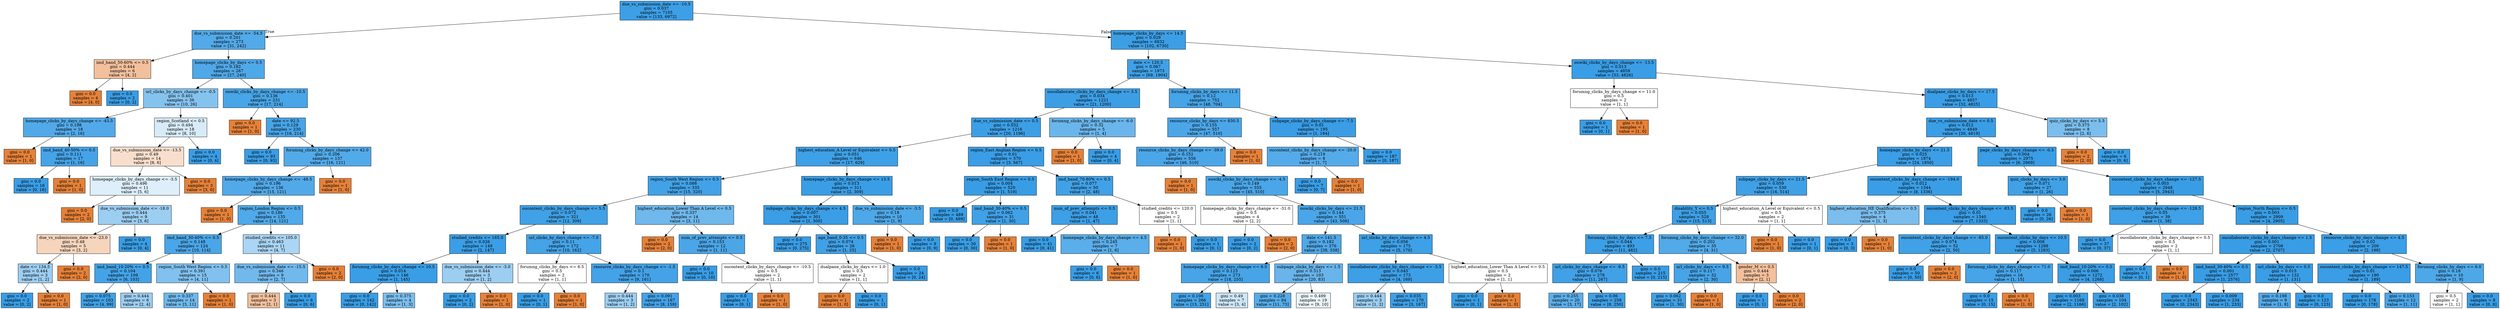 digraph Tree {
node [shape=box, style="filled", color="black"] ;
0 [label="due_vs_submission_date <= -10.5\ngini = 0.037\nsamples = 7105\nvalue = [133, 6972]", fillcolor="#399de5fa"] ;
1 [label="due_vs_submission_date <= -54.5\ngini = 0.201\nsamples = 273\nvalue = [31, 242]", fillcolor="#399de5de"] ;
0 -> 1 [labeldistance=2.5, labelangle=45, headlabel="True"] ;
2 [label="imd_band_50-60% <= 0.5\ngini = 0.444\nsamples = 6\nvalue = [4, 2]", fillcolor="#e581397f"] ;
1 -> 2 ;
3 [label="gini = 0.0\nsamples = 4\nvalue = [4, 0]", fillcolor="#e58139ff"] ;
2 -> 3 ;
4 [label="gini = 0.0\nsamples = 2\nvalue = [0, 2]", fillcolor="#399de5ff"] ;
2 -> 4 ;
5 [label="homepage_clicks_by_days <= 0.5\ngini = 0.182\nsamples = 267\nvalue = [27, 240]", fillcolor="#399de5e2"] ;
1 -> 5 ;
6 [label="url_clicks_by_days_change <= -0.5\ngini = 0.401\nsamples = 36\nvalue = [10, 26]", fillcolor="#399de59d"] ;
5 -> 6 ;
7 [label="homepage_clicks_by_days_change <= -43.5\ngini = 0.198\nsamples = 18\nvalue = [2, 16]", fillcolor="#399de5df"] ;
6 -> 7 ;
8 [label="gini = 0.0\nsamples = 1\nvalue = [1, 0]", fillcolor="#e58139ff"] ;
7 -> 8 ;
9 [label="imd_band_40-50% <= 0.5\ngini = 0.111\nsamples = 17\nvalue = [1, 16]", fillcolor="#399de5ef"] ;
7 -> 9 ;
10 [label="gini = 0.0\nsamples = 16\nvalue = [0, 16]", fillcolor="#399de5ff"] ;
9 -> 10 ;
11 [label="gini = 0.0\nsamples = 1\nvalue = [1, 0]", fillcolor="#e58139ff"] ;
9 -> 11 ;
12 [label="region_Scotland <= 0.5\ngini = 0.494\nsamples = 18\nvalue = [8, 10]", fillcolor="#399de533"] ;
6 -> 12 ;
13 [label="due_vs_submission_date <= -13.5\ngini = 0.49\nsamples = 14\nvalue = [8, 6]", fillcolor="#e5813940"] ;
12 -> 13 ;
14 [label="homepage_clicks_by_days_change <= -3.5\ngini = 0.496\nsamples = 11\nvalue = [5, 6]", fillcolor="#399de52a"] ;
13 -> 14 ;
15 [label="gini = 0.0\nsamples = 2\nvalue = [2, 0]", fillcolor="#e58139ff"] ;
14 -> 15 ;
16 [label="due_vs_submission_date <= -18.0\ngini = 0.444\nsamples = 9\nvalue = [3, 6]", fillcolor="#399de57f"] ;
14 -> 16 ;
17 [label="due_vs_submission_date <= -23.0\ngini = 0.48\nsamples = 5\nvalue = [3, 2]", fillcolor="#e5813955"] ;
16 -> 17 ;
18 [label="date <= 134.5\ngini = 0.444\nsamples = 3\nvalue = [1, 2]", fillcolor="#399de57f"] ;
17 -> 18 ;
19 [label="gini = 0.0\nsamples = 2\nvalue = [0, 2]", fillcolor="#399de5ff"] ;
18 -> 19 ;
20 [label="gini = 0.0\nsamples = 1\nvalue = [1, 0]", fillcolor="#e58139ff"] ;
18 -> 20 ;
21 [label="gini = 0.0\nsamples = 2\nvalue = [2, 0]", fillcolor="#e58139ff"] ;
17 -> 21 ;
22 [label="gini = 0.0\nsamples = 4\nvalue = [0, 4]", fillcolor="#399de5ff"] ;
16 -> 22 ;
23 [label="gini = 0.0\nsamples = 3\nvalue = [3, 0]", fillcolor="#e58139ff"] ;
13 -> 23 ;
24 [label="gini = 0.0\nsamples = 4\nvalue = [0, 4]", fillcolor="#399de5ff"] ;
12 -> 24 ;
25 [label="ouwiki_clicks_by_days_change <= -10.5\ngini = 0.136\nsamples = 231\nvalue = [17, 214]", fillcolor="#399de5eb"] ;
5 -> 25 ;
26 [label="gini = 0.0\nsamples = 1\nvalue = [1, 0]", fillcolor="#e58139ff"] ;
25 -> 26 ;
27 [label="date <= 92.5\ngini = 0.129\nsamples = 230\nvalue = [16, 214]", fillcolor="#399de5ec"] ;
25 -> 27 ;
28 [label="gini = 0.0\nsamples = 93\nvalue = [0, 93]", fillcolor="#399de5ff"] ;
27 -> 28 ;
29 [label="forumng_clicks_by_days_change <= 42.0\ngini = 0.206\nsamples = 137\nvalue = [16, 121]", fillcolor="#399de5dd"] ;
27 -> 29 ;
30 [label="homepage_clicks_by_days_change <= -48.5\ngini = 0.196\nsamples = 136\nvalue = [15, 121]", fillcolor="#399de5df"] ;
29 -> 30 ;
31 [label="gini = 0.0\nsamples = 1\nvalue = [1, 0]", fillcolor="#e58139ff"] ;
30 -> 31 ;
32 [label="region_London Region <= 0.5\ngini = 0.186\nsamples = 135\nvalue = [14, 121]", fillcolor="#399de5e1"] ;
30 -> 32 ;
33 [label="imd_band_30-40% <= 0.5\ngini = 0.148\nsamples = 124\nvalue = [10, 114]", fillcolor="#399de5e9"] ;
32 -> 33 ;
34 [label="imd_band_10-20% <= 0.5\ngini = 0.104\nsamples = 109\nvalue = [6, 103]", fillcolor="#399de5f0"] ;
33 -> 34 ;
35 [label="gini = 0.075\nsamples = 103\nvalue = [4, 99]", fillcolor="#399de5f5"] ;
34 -> 35 ;
36 [label="gini = 0.444\nsamples = 6\nvalue = [2, 4]", fillcolor="#399de57f"] ;
34 -> 36 ;
37 [label="region_South West Region <= 0.5\ngini = 0.391\nsamples = 15\nvalue = [4, 11]", fillcolor="#399de5a2"] ;
33 -> 37 ;
38 [label="gini = 0.337\nsamples = 14\nvalue = [3, 11]", fillcolor="#399de5b9"] ;
37 -> 38 ;
39 [label="gini = 0.0\nsamples = 1\nvalue = [1, 0]", fillcolor="#e58139ff"] ;
37 -> 39 ;
40 [label="studied_credits <= 105.0\ngini = 0.463\nsamples = 11\nvalue = [4, 7]", fillcolor="#399de56d"] ;
32 -> 40 ;
41 [label="due_vs_submission_date <= -15.5\ngini = 0.346\nsamples = 9\nvalue = [2, 7]", fillcolor="#399de5b6"] ;
40 -> 41 ;
42 [label="gini = 0.444\nsamples = 3\nvalue = [2, 1]", fillcolor="#e581397f"] ;
41 -> 42 ;
43 [label="gini = 0.0\nsamples = 6\nvalue = [0, 6]", fillcolor="#399de5ff"] ;
41 -> 43 ;
44 [label="gini = 0.0\nsamples = 2\nvalue = [2, 0]", fillcolor="#e58139ff"] ;
40 -> 44 ;
45 [label="gini = 0.0\nsamples = 1\nvalue = [1, 0]", fillcolor="#e58139ff"] ;
29 -> 45 ;
46 [label="homepage_clicks_by_days <= 14.5\ngini = 0.029\nsamples = 6832\nvalue = [102, 6730]", fillcolor="#399de5fb"] ;
0 -> 46 [labeldistance=2.5, labelangle=-45, headlabel="False"] ;
47 [label="date <= 120.5\ngini = 0.067\nsamples = 1973\nvalue = [69, 1904]", fillcolor="#399de5f6"] ;
46 -> 47 ;
48 [label="oucollaborate_clicks_by_days_change <= 3.5\ngini = 0.034\nsamples = 1221\nvalue = [21, 1200]", fillcolor="#399de5fb"] ;
47 -> 48 ;
49 [label="due_vs_submission_date <= 0.5\ngini = 0.032\nsamples = 1216\nvalue = [20, 1196]", fillcolor="#399de5fb"] ;
48 -> 49 ;
50 [label="highest_education_A Level or Equivalent <= 0.5\ngini = 0.051\nsamples = 646\nvalue = [17, 629]", fillcolor="#399de5f8"] ;
49 -> 50 ;
51 [label="region_South West Region <= 0.5\ngini = 0.086\nsamples = 335\nvalue = [15, 320]", fillcolor="#399de5f3"] ;
50 -> 51 ;
52 [label="oucontent_clicks_by_days_change <= 5.5\ngini = 0.072\nsamples = 321\nvalue = [12, 309]", fillcolor="#399de5f5"] ;
51 -> 52 ;
53 [label="studied_credits <= 165.0\ngini = 0.026\nsamples = 149\nvalue = [2, 147]", fillcolor="#399de5fc"] ;
52 -> 53 ;
54 [label="forumng_clicks_by_days_change <= 10.5\ngini = 0.014\nsamples = 146\nvalue = [1, 145]", fillcolor="#399de5fd"] ;
53 -> 54 ;
55 [label="gini = 0.0\nsamples = 142\nvalue = [0, 142]", fillcolor="#399de5ff"] ;
54 -> 55 ;
56 [label="gini = 0.375\nsamples = 4\nvalue = [1, 3]", fillcolor="#399de5aa"] ;
54 -> 56 ;
57 [label="due_vs_submission_date <= -3.0\ngini = 0.444\nsamples = 3\nvalue = [1, 2]", fillcolor="#399de57f"] ;
53 -> 57 ;
58 [label="gini = 0.0\nsamples = 2\nvalue = [0, 2]", fillcolor="#399de5ff"] ;
57 -> 58 ;
59 [label="gini = 0.0\nsamples = 1\nvalue = [1, 0]", fillcolor="#e58139ff"] ;
57 -> 59 ;
60 [label="url_clicks_by_days_change <= -7.0\ngini = 0.11\nsamples = 172\nvalue = [10, 162]", fillcolor="#399de5ef"] ;
52 -> 60 ;
61 [label="forumng_clicks_by_days <= 6.5\ngini = 0.5\nsamples = 2\nvalue = [1, 1]", fillcolor="#e5813900"] ;
60 -> 61 ;
62 [label="gini = 0.0\nsamples = 1\nvalue = [0, 1]", fillcolor="#399de5ff"] ;
61 -> 62 ;
63 [label="gini = 0.0\nsamples = 1\nvalue = [1, 0]", fillcolor="#e58139ff"] ;
61 -> 63 ;
64 [label="resource_clicks_by_days_change <= -1.5\ngini = 0.1\nsamples = 170\nvalue = [9, 161]", fillcolor="#399de5f1"] ;
60 -> 64 ;
65 [label="gini = 0.444\nsamples = 3\nvalue = [1, 2]", fillcolor="#399de57f"] ;
64 -> 65 ;
66 [label="gini = 0.091\nsamples = 167\nvalue = [8, 159]", fillcolor="#399de5f2"] ;
64 -> 66 ;
67 [label="highest_education_Lower Than A Level <= 0.5\ngini = 0.337\nsamples = 14\nvalue = [3, 11]", fillcolor="#399de5b9"] ;
51 -> 67 ;
68 [label="gini = 0.0\nsamples = 2\nvalue = [2, 0]", fillcolor="#e58139ff"] ;
67 -> 68 ;
69 [label="num_of_prev_attempts <= 0.5\ngini = 0.153\nsamples = 12\nvalue = [1, 11]", fillcolor="#399de5e8"] ;
67 -> 69 ;
70 [label="gini = 0.0\nsamples = 10\nvalue = [0, 10]", fillcolor="#399de5ff"] ;
69 -> 70 ;
71 [label="oucontent_clicks_by_days_change <= -10.5\ngini = 0.5\nsamples = 2\nvalue = [1, 1]", fillcolor="#e5813900"] ;
69 -> 71 ;
72 [label="gini = 0.0\nsamples = 1\nvalue = [0, 1]", fillcolor="#399de5ff"] ;
71 -> 72 ;
73 [label="gini = 0.0\nsamples = 1\nvalue = [1, 0]", fillcolor="#e58139ff"] ;
71 -> 73 ;
74 [label="homepage_clicks_by_days_change <= 13.5\ngini = 0.013\nsamples = 311\nvalue = [2, 309]", fillcolor="#399de5fd"] ;
50 -> 74 ;
75 [label="subpage_clicks_by_days_change <= 4.5\ngini = 0.007\nsamples = 301\nvalue = [1, 300]", fillcolor="#399de5fe"] ;
74 -> 75 ;
76 [label="gini = 0.0\nsamples = 275\nvalue = [0, 275]", fillcolor="#399de5ff"] ;
75 -> 76 ;
77 [label="age_band_0-35 <= 0.5\ngini = 0.074\nsamples = 26\nvalue = [1, 25]", fillcolor="#399de5f5"] ;
75 -> 77 ;
78 [label="dualpane_clicks_by_days <= 1.0\ngini = 0.5\nsamples = 2\nvalue = [1, 1]", fillcolor="#e5813900"] ;
77 -> 78 ;
79 [label="gini = 0.0\nsamples = 1\nvalue = [1, 0]", fillcolor="#e58139ff"] ;
78 -> 79 ;
80 [label="gini = 0.0\nsamples = 1\nvalue = [0, 1]", fillcolor="#399de5ff"] ;
78 -> 80 ;
81 [label="gini = 0.0\nsamples = 24\nvalue = [0, 24]", fillcolor="#399de5ff"] ;
77 -> 81 ;
82 [label="due_vs_submission_date <= -3.5\ngini = 0.18\nsamples = 10\nvalue = [1, 9]", fillcolor="#399de5e3"] ;
74 -> 82 ;
83 [label="gini = 0.0\nsamples = 1\nvalue = [1, 0]", fillcolor="#e58139ff"] ;
82 -> 83 ;
84 [label="gini = 0.0\nsamples = 9\nvalue = [0, 9]", fillcolor="#399de5ff"] ;
82 -> 84 ;
85 [label="region_East Anglian Region <= 0.5\ngini = 0.01\nsamples = 570\nvalue = [3, 567]", fillcolor="#399de5fe"] ;
49 -> 85 ;
86 [label="region_South East Region <= 0.5\ngini = 0.004\nsamples = 520\nvalue = [1, 519]", fillcolor="#399de5ff"] ;
85 -> 86 ;
87 [label="gini = 0.0\nsamples = 489\nvalue = [0, 489]", fillcolor="#399de5ff"] ;
86 -> 87 ;
88 [label="imd_band_30-40% <= 0.5\ngini = 0.062\nsamples = 31\nvalue = [1, 30]", fillcolor="#399de5f6"] ;
86 -> 88 ;
89 [label="gini = 0.0\nsamples = 30\nvalue = [0, 30]", fillcolor="#399de5ff"] ;
88 -> 89 ;
90 [label="gini = 0.0\nsamples = 1\nvalue = [1, 0]", fillcolor="#e58139ff"] ;
88 -> 90 ;
91 [label="imd_band_70-80% <= 0.5\ngini = 0.077\nsamples = 50\nvalue = [2, 48]", fillcolor="#399de5f4"] ;
85 -> 91 ;
92 [label="num_of_prev_attempts <= 0.5\ngini = 0.041\nsamples = 48\nvalue = [1, 47]", fillcolor="#399de5fa"] ;
91 -> 92 ;
93 [label="gini = 0.0\nsamples = 41\nvalue = [0, 41]", fillcolor="#399de5ff"] ;
92 -> 93 ;
94 [label="homepage_clicks_by_days_change <= 4.5\ngini = 0.245\nsamples = 7\nvalue = [1, 6]", fillcolor="#399de5d4"] ;
92 -> 94 ;
95 [label="gini = 0.0\nsamples = 6\nvalue = [0, 6]", fillcolor="#399de5ff"] ;
94 -> 95 ;
96 [label="gini = 0.0\nsamples = 1\nvalue = [1, 0]", fillcolor="#e58139ff"] ;
94 -> 96 ;
97 [label="studied_credits <= 120.0\ngini = 0.5\nsamples = 2\nvalue = [1, 1]", fillcolor="#e5813900"] ;
91 -> 97 ;
98 [label="gini = 0.0\nsamples = 1\nvalue = [1, 0]", fillcolor="#e58139ff"] ;
97 -> 98 ;
99 [label="gini = 0.0\nsamples = 1\nvalue = [0, 1]", fillcolor="#399de5ff"] ;
97 -> 99 ;
100 [label="forumng_clicks_by_days_change <= -6.0\ngini = 0.32\nsamples = 5\nvalue = [1, 4]", fillcolor="#399de5bf"] ;
48 -> 100 ;
101 [label="gini = 0.0\nsamples = 1\nvalue = [1, 0]", fillcolor="#e58139ff"] ;
100 -> 101 ;
102 [label="gini = 0.0\nsamples = 4\nvalue = [0, 4]", fillcolor="#399de5ff"] ;
100 -> 102 ;
103 [label="forumng_clicks_by_days <= 11.5\ngini = 0.12\nsamples = 752\nvalue = [48, 704]", fillcolor="#399de5ee"] ;
47 -> 103 ;
104 [label="resource_clicks_by_days <= 830.5\ngini = 0.155\nsamples = 557\nvalue = [47, 510]", fillcolor="#399de5e7"] ;
103 -> 104 ;
105 [label="resource_clicks_by_days_change <= -39.0\ngini = 0.152\nsamples = 556\nvalue = [46, 510]", fillcolor="#399de5e8"] ;
104 -> 105 ;
106 [label="gini = 0.0\nsamples = 1\nvalue = [1, 0]", fillcolor="#e58139ff"] ;
105 -> 106 ;
107 [label="ouwiki_clicks_by_days_change <= -4.5\ngini = 0.149\nsamples = 555\nvalue = [45, 510]", fillcolor="#399de5e9"] ;
105 -> 107 ;
108 [label="homepage_clicks_by_days_change <= -31.0\ngini = 0.5\nsamples = 4\nvalue = [2, 2]", fillcolor="#e5813900"] ;
107 -> 108 ;
109 [label="gini = 0.0\nsamples = 2\nvalue = [0, 2]", fillcolor="#399de5ff"] ;
108 -> 109 ;
110 [label="gini = 0.0\nsamples = 2\nvalue = [2, 0]", fillcolor="#e58139ff"] ;
108 -> 110 ;
111 [label="ouwiki_clicks_by_days <= 21.5\ngini = 0.144\nsamples = 551\nvalue = [43, 508]", fillcolor="#399de5e9"] ;
107 -> 111 ;
112 [label="date <= 141.5\ngini = 0.182\nsamples = 376\nvalue = [38, 338]", fillcolor="#399de5e2"] ;
111 -> 112 ;
113 [label="homepage_clicks_by_days_change <= 9.5\ngini = 0.123\nsamples = 273\nvalue = [18, 255]", fillcolor="#399de5ed"] ;
112 -> 113 ;
114 [label="gini = 0.106\nsamples = 266\nvalue = [15, 251]", fillcolor="#399de5f0"] ;
113 -> 114 ;
115 [label="gini = 0.49\nsamples = 7\nvalue = [3, 4]", fillcolor="#399de540"] ;
113 -> 115 ;
116 [label="subpage_clicks_by_days <= 1.5\ngini = 0.313\nsamples = 103\nvalue = [20, 83]", fillcolor="#399de5c2"] ;
112 -> 116 ;
117 [label="gini = 0.228\nsamples = 84\nvalue = [11, 73]", fillcolor="#399de5d9"] ;
116 -> 117 ;
118 [label="gini = 0.499\nsamples = 19\nvalue = [9, 10]", fillcolor="#399de519"] ;
116 -> 118 ;
119 [label="url_clicks_by_days_change <= 4.5\ngini = 0.056\nsamples = 175\nvalue = [5, 170]", fillcolor="#399de5f8"] ;
111 -> 119 ;
120 [label="oucollaborate_clicks_by_days_change <= -3.5\ngini = 0.045\nsamples = 173\nvalue = [4, 169]", fillcolor="#399de5f9"] ;
119 -> 120 ;
121 [label="gini = 0.444\nsamples = 3\nvalue = [1, 2]", fillcolor="#399de57f"] ;
120 -> 121 ;
122 [label="gini = 0.035\nsamples = 170\nvalue = [3, 167]", fillcolor="#399de5fa"] ;
120 -> 122 ;
123 [label="highest_education_Lower Than A Level <= 0.5\ngini = 0.5\nsamples = 2\nvalue = [1, 1]", fillcolor="#e5813900"] ;
119 -> 123 ;
124 [label="gini = 0.0\nsamples = 1\nvalue = [0, 1]", fillcolor="#399de5ff"] ;
123 -> 124 ;
125 [label="gini = 0.0\nsamples = 1\nvalue = [1, 0]", fillcolor="#e58139ff"] ;
123 -> 125 ;
126 [label="gini = 0.0\nsamples = 1\nvalue = [1, 0]", fillcolor="#e58139ff"] ;
104 -> 126 ;
127 [label="subpage_clicks_by_days_change <= -7.5\ngini = 0.01\nsamples = 195\nvalue = [1, 194]", fillcolor="#399de5fe"] ;
103 -> 127 ;
128 [label="oucontent_clicks_by_days_change <= -20.0\ngini = 0.219\nsamples = 8\nvalue = [1, 7]", fillcolor="#399de5db"] ;
127 -> 128 ;
129 [label="gini = 0.0\nsamples = 7\nvalue = [0, 7]", fillcolor="#399de5ff"] ;
128 -> 129 ;
130 [label="gini = 0.0\nsamples = 1\nvalue = [1, 0]", fillcolor="#e58139ff"] ;
128 -> 130 ;
131 [label="gini = 0.0\nsamples = 187\nvalue = [0, 187]", fillcolor="#399de5ff"] ;
127 -> 131 ;
132 [label="ouwiki_clicks_by_days_change <= -13.5\ngini = 0.013\nsamples = 4859\nvalue = [33, 4826]", fillcolor="#399de5fd"] ;
46 -> 132 ;
133 [label="forumng_clicks_by_days_change <= 11.0\ngini = 0.5\nsamples = 2\nvalue = [1, 1]", fillcolor="#e5813900"] ;
132 -> 133 ;
134 [label="gini = 0.0\nsamples = 1\nvalue = [0, 1]", fillcolor="#399de5ff"] ;
133 -> 134 ;
135 [label="gini = 0.0\nsamples = 1\nvalue = [1, 0]", fillcolor="#e58139ff"] ;
133 -> 135 ;
136 [label="dualpane_clicks_by_days <= 17.5\ngini = 0.013\nsamples = 4857\nvalue = [32, 4825]", fillcolor="#399de5fd"] ;
132 -> 136 ;
137 [label="due_vs_submission_date <= 0.5\ngini = 0.012\nsamples = 4849\nvalue = [30, 4819]", fillcolor="#399de5fd"] ;
136 -> 137 ;
138 [label="homepage_clicks_by_days <= 21.5\ngini = 0.025\nsamples = 1874\nvalue = [24, 1850]", fillcolor="#399de5fc"] ;
137 -> 138 ;
139 [label="subpage_clicks_by_days <= 21.5\ngini = 0.059\nsamples = 530\nvalue = [16, 514]", fillcolor="#399de5f7"] ;
138 -> 139 ;
140 [label="disability_Y <= 0.5\ngini = 0.055\nsamples = 528\nvalue = [15, 513]", fillcolor="#399de5f8"] ;
139 -> 140 ;
141 [label="forumng_clicks_by_days <= 7.5\ngini = 0.044\nsamples = 493\nvalue = [11, 482]", fillcolor="#399de5f9"] ;
140 -> 141 ;
142 [label="url_clicks_by_days_change <= -9.5\ngini = 0.076\nsamples = 278\nvalue = [11, 267]", fillcolor="#399de5f4"] ;
141 -> 142 ;
143 [label="gini = 0.255\nsamples = 20\nvalue = [3, 17]", fillcolor="#399de5d2"] ;
142 -> 143 ;
144 [label="gini = 0.06\nsamples = 258\nvalue = [8, 250]", fillcolor="#399de5f7"] ;
142 -> 144 ;
145 [label="gini = 0.0\nsamples = 215\nvalue = [0, 215]", fillcolor="#399de5ff"] ;
141 -> 145 ;
146 [label="forumng_clicks_by_days_change <= 32.0\ngini = 0.202\nsamples = 35\nvalue = [4, 31]", fillcolor="#399de5de"] ;
140 -> 146 ;
147 [label="url_clicks_by_days <= 9.5\ngini = 0.117\nsamples = 32\nvalue = [2, 30]", fillcolor="#399de5ee"] ;
146 -> 147 ;
148 [label="gini = 0.062\nsamples = 31\nvalue = [1, 30]", fillcolor="#399de5f6"] ;
147 -> 148 ;
149 [label="gini = 0.0\nsamples = 1\nvalue = [1, 0]", fillcolor="#e58139ff"] ;
147 -> 149 ;
150 [label="gender_M <= 0.5\ngini = 0.444\nsamples = 3\nvalue = [2, 1]", fillcolor="#e581397f"] ;
146 -> 150 ;
151 [label="gini = 0.0\nsamples = 1\nvalue = [0, 1]", fillcolor="#399de5ff"] ;
150 -> 151 ;
152 [label="gini = 0.0\nsamples = 2\nvalue = [2, 0]", fillcolor="#e58139ff"] ;
150 -> 152 ;
153 [label="highest_education_A Level or Equivalent <= 0.5\ngini = 0.5\nsamples = 2\nvalue = [1, 1]", fillcolor="#e5813900"] ;
139 -> 153 ;
154 [label="gini = 0.0\nsamples = 1\nvalue = [1, 0]", fillcolor="#e58139ff"] ;
153 -> 154 ;
155 [label="gini = 0.0\nsamples = 1\nvalue = [0, 1]", fillcolor="#399de5ff"] ;
153 -> 155 ;
156 [label="oucontent_clicks_by_days_change <= -194.0\ngini = 0.012\nsamples = 1344\nvalue = [8, 1336]", fillcolor="#399de5fd"] ;
138 -> 156 ;
157 [label="highest_education_HE Qualification <= 0.5\ngini = 0.375\nsamples = 4\nvalue = [1, 3]", fillcolor="#399de5aa"] ;
156 -> 157 ;
158 [label="gini = 0.0\nsamples = 3\nvalue = [0, 3]", fillcolor="#399de5ff"] ;
157 -> 158 ;
159 [label="gini = 0.0\nsamples = 1\nvalue = [1, 0]", fillcolor="#e58139ff"] ;
157 -> 159 ;
160 [label="oucontent_clicks_by_days_change <= -83.5\ngini = 0.01\nsamples = 1340\nvalue = [7, 1333]", fillcolor="#399de5fe"] ;
156 -> 160 ;
161 [label="oucontent_clicks_by_days_change <= -85.0\ngini = 0.074\nsamples = 52\nvalue = [2, 50]", fillcolor="#399de5f5"] ;
160 -> 161 ;
162 [label="gini = 0.0\nsamples = 50\nvalue = [0, 50]", fillcolor="#399de5ff"] ;
161 -> 162 ;
163 [label="gini = 0.0\nsamples = 2\nvalue = [2, 0]", fillcolor="#e58139ff"] ;
161 -> 163 ;
164 [label="oucontent_clicks_by_days <= 10.5\ngini = 0.008\nsamples = 1288\nvalue = [5, 1283]", fillcolor="#399de5fe"] ;
160 -> 164 ;
165 [label="forumng_clicks_by_days_change <= 71.0\ngini = 0.117\nsamples = 16\nvalue = [1, 15]", fillcolor="#399de5ee"] ;
164 -> 165 ;
166 [label="gini = 0.0\nsamples = 15\nvalue = [0, 15]", fillcolor="#399de5ff"] ;
165 -> 166 ;
167 [label="gini = 0.0\nsamples = 1\nvalue = [1, 0]", fillcolor="#e58139ff"] ;
165 -> 167 ;
168 [label="imd_band_10-20% <= 0.5\ngini = 0.006\nsamples = 1272\nvalue = [4, 1268]", fillcolor="#399de5fe"] ;
164 -> 168 ;
169 [label="gini = 0.003\nsamples = 1168\nvalue = [2, 1166]", fillcolor="#399de5ff"] ;
168 -> 169 ;
170 [label="gini = 0.038\nsamples = 104\nvalue = [2, 102]", fillcolor="#399de5fa"] ;
168 -> 170 ;
171 [label="page_clicks_by_days_change <= -0.5\ngini = 0.004\nsamples = 2975\nvalue = [6, 2969]", fillcolor="#399de5fe"] ;
137 -> 171 ;
172 [label="quiz_clicks_by_days <= 3.0\ngini = 0.071\nsamples = 27\nvalue = [1, 26]", fillcolor="#399de5f5"] ;
171 -> 172 ;
173 [label="gini = 0.0\nsamples = 26\nvalue = [0, 26]", fillcolor="#399de5ff"] ;
172 -> 173 ;
174 [label="gini = 0.0\nsamples = 1\nvalue = [1, 0]", fillcolor="#e58139ff"] ;
172 -> 174 ;
175 [label="oucontent_clicks_by_days_change <= -127.5\ngini = 0.003\nsamples = 2948\nvalue = [5, 2943]", fillcolor="#399de5ff"] ;
171 -> 175 ;
176 [label="oucontent_clicks_by_days_change <= -128.5\ngini = 0.05\nsamples = 39\nvalue = [1, 38]", fillcolor="#399de5f8"] ;
175 -> 176 ;
177 [label="gini = 0.0\nsamples = 37\nvalue = [0, 37]", fillcolor="#399de5ff"] ;
176 -> 177 ;
178 [label="oucollaborate_clicks_by_days_change <= 0.5\ngini = 0.5\nsamples = 2\nvalue = [1, 1]", fillcolor="#e5813900"] ;
176 -> 178 ;
179 [label="gini = 0.0\nsamples = 1\nvalue = [0, 1]", fillcolor="#399de5ff"] ;
178 -> 179 ;
180 [label="gini = 0.0\nsamples = 1\nvalue = [1, 0]", fillcolor="#e58139ff"] ;
178 -> 180 ;
181 [label="region_North Region <= 0.5\ngini = 0.003\nsamples = 2909\nvalue = [4, 2905]", fillcolor="#399de5ff"] ;
175 -> 181 ;
182 [label="oucollaborate_clicks_by_days_change <= 1.5\ngini = 0.001\nsamples = 2709\nvalue = [2, 2707]", fillcolor="#399de5ff"] ;
181 -> 182 ;
183 [label="imd_band_30-40% <= 0.5\ngini = 0.001\nsamples = 2577\nvalue = [1, 2576]", fillcolor="#399de5ff"] ;
182 -> 183 ;
184 [label="gini = 0.0\nsamples = 2343\nvalue = [0, 2343]", fillcolor="#399de5ff"] ;
183 -> 184 ;
185 [label="gini = 0.009\nsamples = 234\nvalue = [1, 233]", fillcolor="#399de5fe"] ;
183 -> 185 ;
186 [label="url_clicks_by_days <= 0.5\ngini = 0.015\nsamples = 132\nvalue = [1, 131]", fillcolor="#399de5fd"] ;
182 -> 186 ;
187 [label="gini = 0.198\nsamples = 9\nvalue = [1, 8]", fillcolor="#399de5df"] ;
186 -> 187 ;
188 [label="gini = 0.0\nsamples = 123\nvalue = [0, 123]", fillcolor="#399de5ff"] ;
186 -> 188 ;
189 [label="resource_clicks_by_days_change <= 4.5\ngini = 0.02\nsamples = 200\nvalue = [2, 198]", fillcolor="#399de5fc"] ;
181 -> 189 ;
190 [label="oucontent_clicks_by_days_change <= 147.5\ngini = 0.01\nsamples = 190\nvalue = [1, 189]", fillcolor="#399de5fe"] ;
189 -> 190 ;
191 [label="gini = 0.0\nsamples = 178\nvalue = [0, 178]", fillcolor="#399de5ff"] ;
190 -> 191 ;
192 [label="gini = 0.153\nsamples = 12\nvalue = [1, 11]", fillcolor="#399de5e8"] ;
190 -> 192 ;
193 [label="forumng_clicks_by_days <= 6.0\ngini = 0.18\nsamples = 10\nvalue = [1, 9]", fillcolor="#399de5e3"] ;
189 -> 193 ;
194 [label="gini = 0.5\nsamples = 2\nvalue = [1, 1]", fillcolor="#e5813900"] ;
193 -> 194 ;
195 [label="gini = 0.0\nsamples = 8\nvalue = [0, 8]", fillcolor="#399de5ff"] ;
193 -> 195 ;
196 [label="quiz_clicks_by_days <= 5.5\ngini = 0.375\nsamples = 8\nvalue = [2, 6]", fillcolor="#399de5aa"] ;
136 -> 196 ;
197 [label="gini = 0.0\nsamples = 2\nvalue = [2, 0]", fillcolor="#e58139ff"] ;
196 -> 197 ;
198 [label="gini = 0.0\nsamples = 6\nvalue = [0, 6]", fillcolor="#399de5ff"] ;
196 -> 198 ;
}